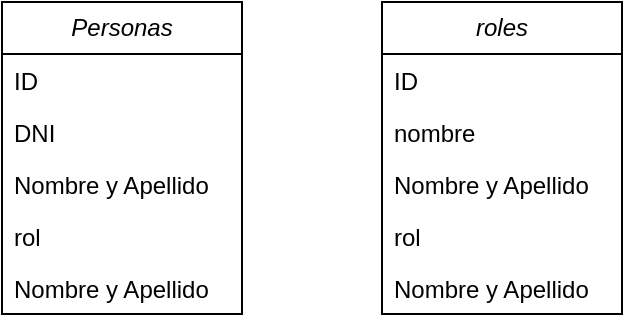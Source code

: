 <mxfile version="26.0.11">
  <diagram name="Página-1" id="_suaRb0ENEQ-Fry6MrbC">
    <mxGraphModel dx="880" dy="426" grid="1" gridSize="10" guides="1" tooltips="1" connect="1" arrows="1" fold="1" page="1" pageScale="1" pageWidth="827" pageHeight="1169" math="0" shadow="0">
      <root>
        <mxCell id="0" />
        <mxCell id="1" parent="0" />
        <mxCell id="y2_mvx74LEi9tuBdvnFG-2" value="Personas" style="swimlane;fontStyle=2;childLayout=stackLayout;horizontal=1;startSize=26;fillColor=none;horizontalStack=0;resizeParent=1;resizeParentMax=0;resizeLast=0;collapsible=1;marginBottom=0;whiteSpace=wrap;html=1;" vertex="1" parent="1">
          <mxGeometry x="40" y="40" width="120" height="156" as="geometry" />
        </mxCell>
        <mxCell id="y2_mvx74LEi9tuBdvnFG-3" value="ID" style="text;strokeColor=none;fillColor=none;align=left;verticalAlign=top;spacingLeft=4;spacingRight=4;overflow=hidden;rotatable=0;points=[[0,0.5],[1,0.5]];portConstraint=eastwest;whiteSpace=wrap;html=1;" vertex="1" parent="y2_mvx74LEi9tuBdvnFG-2">
          <mxGeometry y="26" width="120" height="26" as="geometry" />
        </mxCell>
        <mxCell id="y2_mvx74LEi9tuBdvnFG-4" value="DNI" style="text;strokeColor=none;fillColor=none;align=left;verticalAlign=top;spacingLeft=4;spacingRight=4;overflow=hidden;rotatable=0;points=[[0,0.5],[1,0.5]];portConstraint=eastwest;whiteSpace=wrap;html=1;" vertex="1" parent="y2_mvx74LEi9tuBdvnFG-2">
          <mxGeometry y="52" width="120" height="26" as="geometry" />
        </mxCell>
        <mxCell id="y2_mvx74LEi9tuBdvnFG-5" value="Nombre y Apellido" style="text;strokeColor=none;fillColor=none;align=left;verticalAlign=top;spacingLeft=4;spacingRight=4;overflow=hidden;rotatable=0;points=[[0,0.5],[1,0.5]];portConstraint=eastwest;whiteSpace=wrap;html=1;" vertex="1" parent="y2_mvx74LEi9tuBdvnFG-2">
          <mxGeometry y="78" width="120" height="26" as="geometry" />
        </mxCell>
        <mxCell id="y2_mvx74LEi9tuBdvnFG-7" value="rol" style="text;strokeColor=none;fillColor=none;align=left;verticalAlign=top;spacingLeft=4;spacingRight=4;overflow=hidden;rotatable=0;points=[[0,0.5],[1,0.5]];portConstraint=eastwest;whiteSpace=wrap;html=1;" vertex="1" parent="y2_mvx74LEi9tuBdvnFG-2">
          <mxGeometry y="104" width="120" height="26" as="geometry" />
        </mxCell>
        <mxCell id="y2_mvx74LEi9tuBdvnFG-8" value="Nombre y Apellido" style="text;strokeColor=none;fillColor=none;align=left;verticalAlign=top;spacingLeft=4;spacingRight=4;overflow=hidden;rotatable=0;points=[[0,0.5],[1,0.5]];portConstraint=eastwest;whiteSpace=wrap;html=1;" vertex="1" parent="y2_mvx74LEi9tuBdvnFG-2">
          <mxGeometry y="130" width="120" height="26" as="geometry" />
        </mxCell>
        <mxCell id="y2_mvx74LEi9tuBdvnFG-10" value="roles" style="swimlane;fontStyle=2;childLayout=stackLayout;horizontal=1;startSize=26;fillColor=none;horizontalStack=0;resizeParent=1;resizeParentMax=0;resizeLast=0;collapsible=1;marginBottom=0;whiteSpace=wrap;html=1;" vertex="1" parent="1">
          <mxGeometry x="230" y="40" width="120" height="156" as="geometry" />
        </mxCell>
        <mxCell id="y2_mvx74LEi9tuBdvnFG-11" value="ID" style="text;strokeColor=none;fillColor=none;align=left;verticalAlign=top;spacingLeft=4;spacingRight=4;overflow=hidden;rotatable=0;points=[[0,0.5],[1,0.5]];portConstraint=eastwest;whiteSpace=wrap;html=1;" vertex="1" parent="y2_mvx74LEi9tuBdvnFG-10">
          <mxGeometry y="26" width="120" height="26" as="geometry" />
        </mxCell>
        <mxCell id="y2_mvx74LEi9tuBdvnFG-12" value="nombre" style="text;strokeColor=none;fillColor=none;align=left;verticalAlign=top;spacingLeft=4;spacingRight=4;overflow=hidden;rotatable=0;points=[[0,0.5],[1,0.5]];portConstraint=eastwest;whiteSpace=wrap;html=1;" vertex="1" parent="y2_mvx74LEi9tuBdvnFG-10">
          <mxGeometry y="52" width="120" height="26" as="geometry" />
        </mxCell>
        <mxCell id="y2_mvx74LEi9tuBdvnFG-13" value="Nombre y Apellido" style="text;strokeColor=none;fillColor=none;align=left;verticalAlign=top;spacingLeft=4;spacingRight=4;overflow=hidden;rotatable=0;points=[[0,0.5],[1,0.5]];portConstraint=eastwest;whiteSpace=wrap;html=1;" vertex="1" parent="y2_mvx74LEi9tuBdvnFG-10">
          <mxGeometry y="78" width="120" height="26" as="geometry" />
        </mxCell>
        <mxCell id="y2_mvx74LEi9tuBdvnFG-14" value="rol" style="text;strokeColor=none;fillColor=none;align=left;verticalAlign=top;spacingLeft=4;spacingRight=4;overflow=hidden;rotatable=0;points=[[0,0.5],[1,0.5]];portConstraint=eastwest;whiteSpace=wrap;html=1;" vertex="1" parent="y2_mvx74LEi9tuBdvnFG-10">
          <mxGeometry y="104" width="120" height="26" as="geometry" />
        </mxCell>
        <mxCell id="y2_mvx74LEi9tuBdvnFG-15" value="Nombre y Apellido" style="text;strokeColor=none;fillColor=none;align=left;verticalAlign=top;spacingLeft=4;spacingRight=4;overflow=hidden;rotatable=0;points=[[0,0.5],[1,0.5]];portConstraint=eastwest;whiteSpace=wrap;html=1;" vertex="1" parent="y2_mvx74LEi9tuBdvnFG-10">
          <mxGeometry y="130" width="120" height="26" as="geometry" />
        </mxCell>
      </root>
    </mxGraphModel>
  </diagram>
</mxfile>
